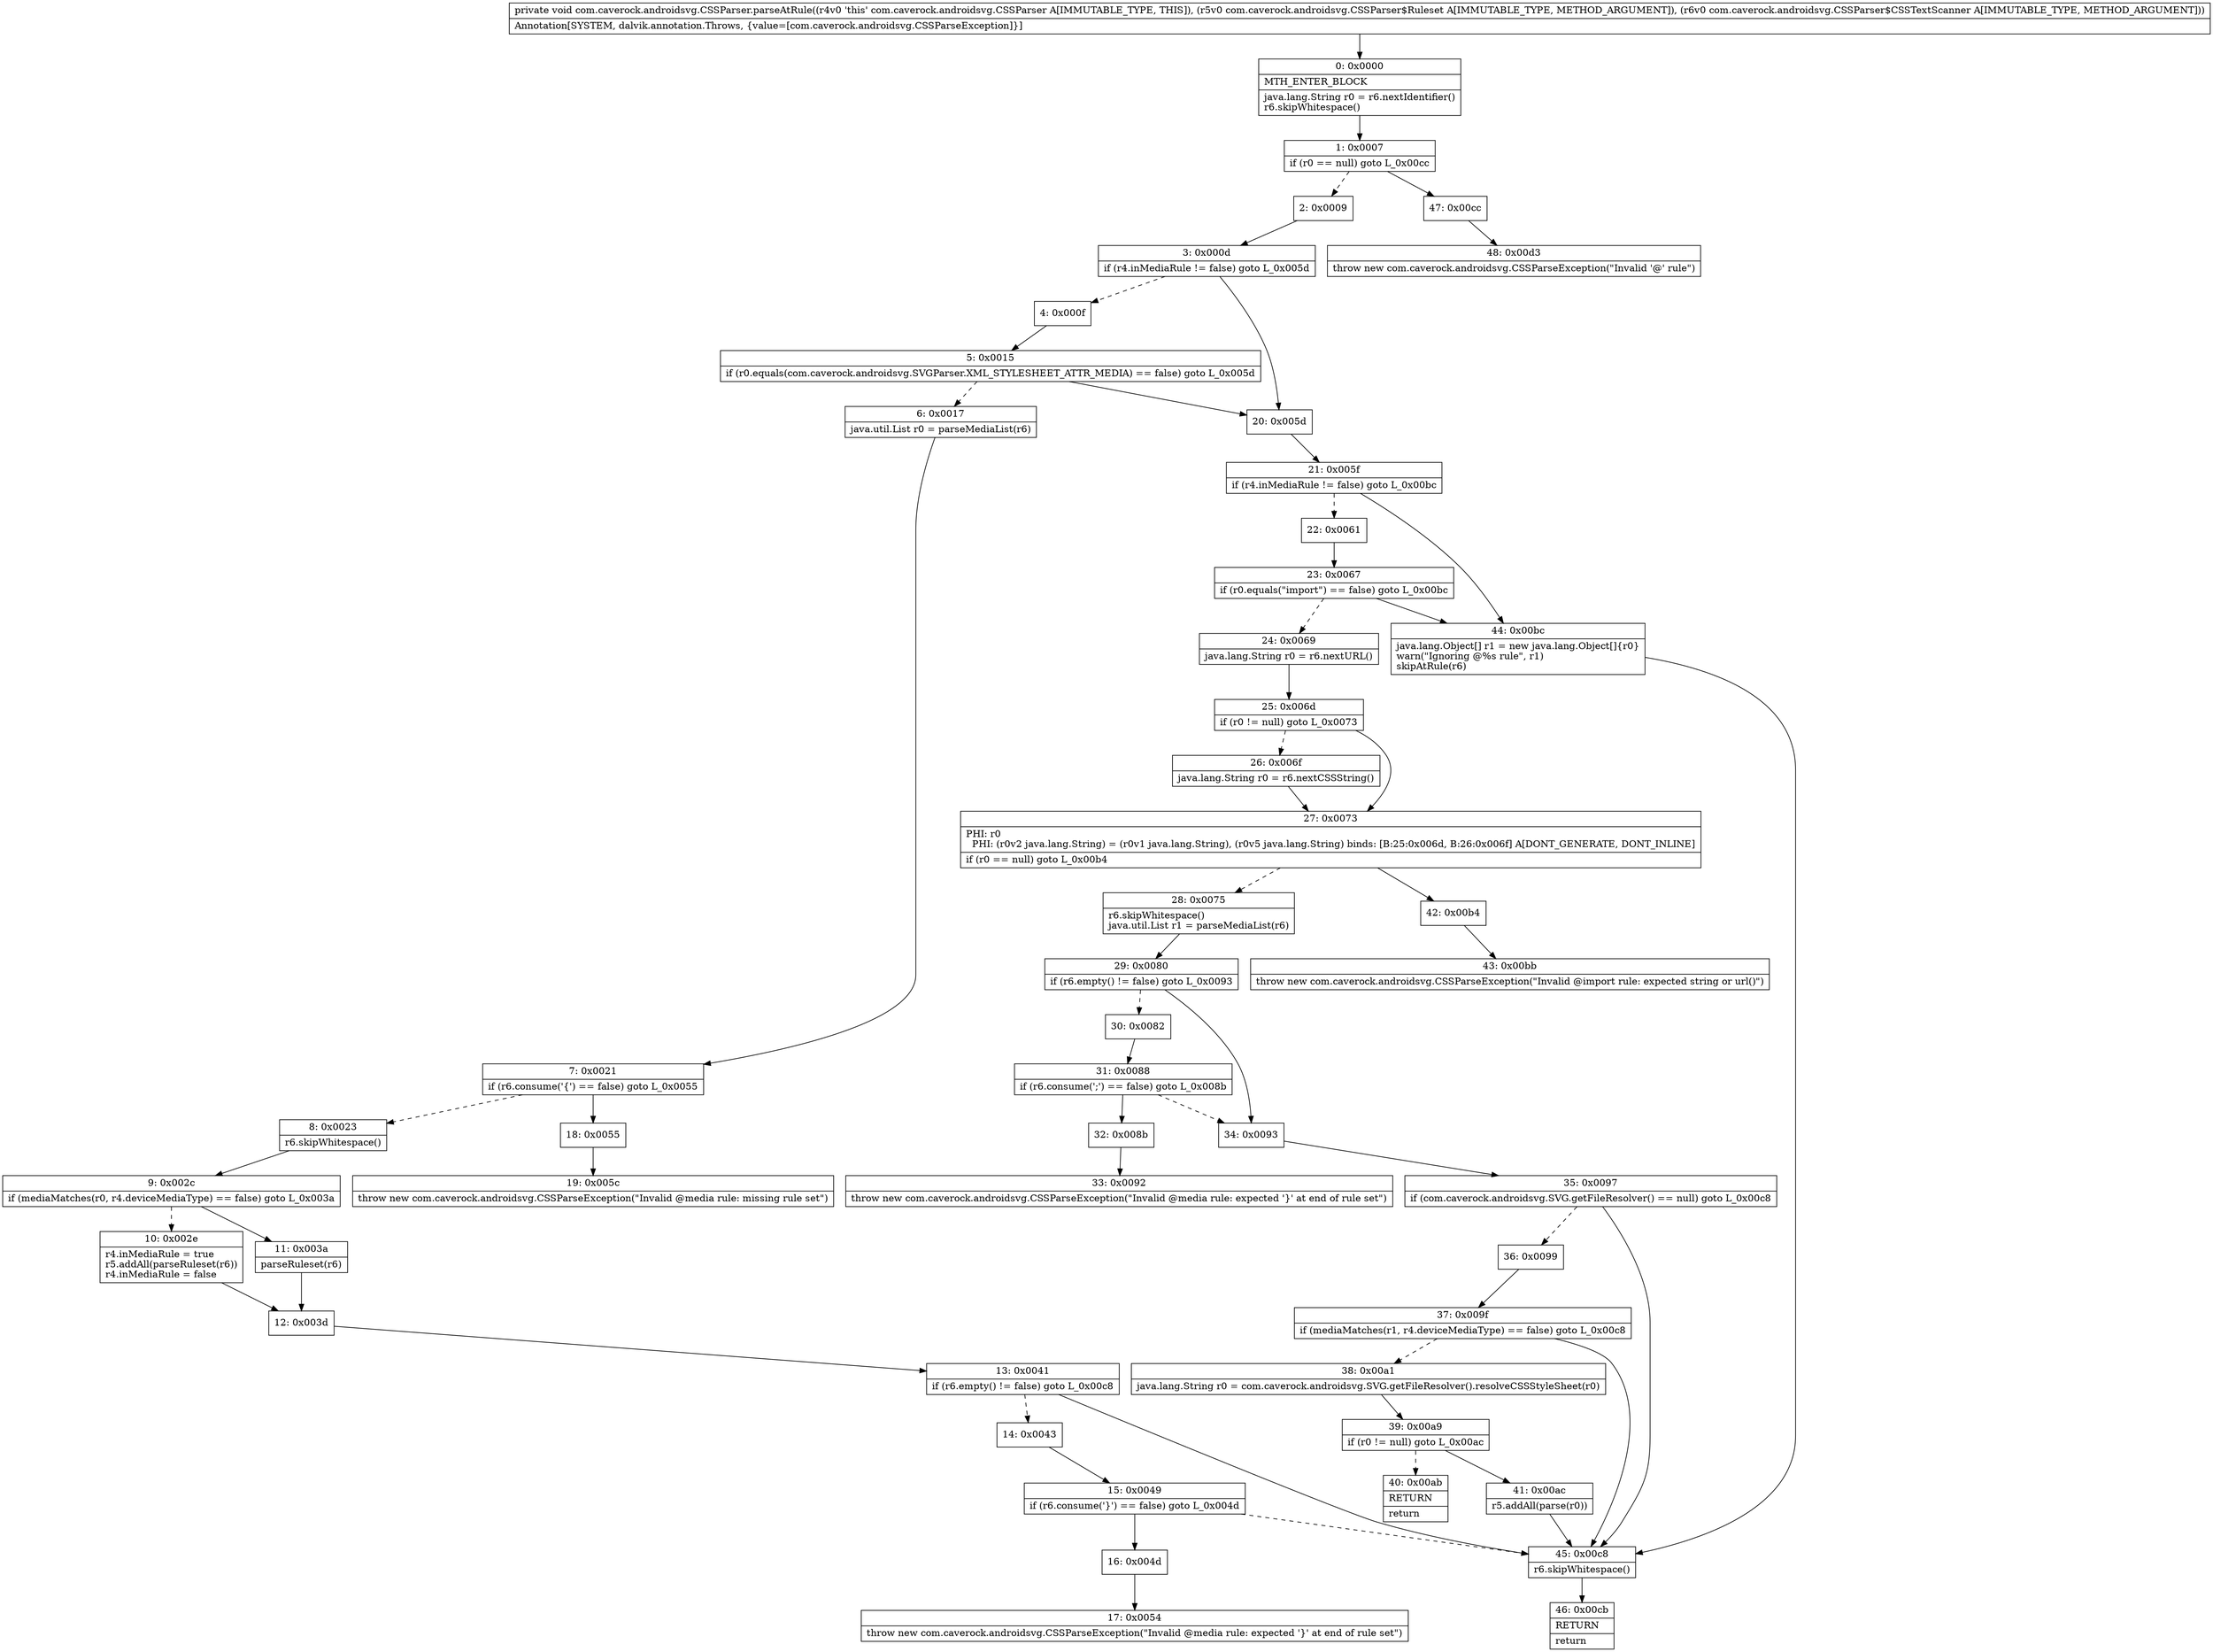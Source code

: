 digraph "CFG forcom.caverock.androidsvg.CSSParser.parseAtRule(Lcom\/caverock\/androidsvg\/CSSParser$Ruleset;Lcom\/caverock\/androidsvg\/CSSParser$CSSTextScanner;)V" {
Node_0 [shape=record,label="{0\:\ 0x0000|MTH_ENTER_BLOCK\l|java.lang.String r0 = r6.nextIdentifier()\lr6.skipWhitespace()\l}"];
Node_1 [shape=record,label="{1\:\ 0x0007|if (r0 == null) goto L_0x00cc\l}"];
Node_2 [shape=record,label="{2\:\ 0x0009}"];
Node_3 [shape=record,label="{3\:\ 0x000d|if (r4.inMediaRule != false) goto L_0x005d\l}"];
Node_4 [shape=record,label="{4\:\ 0x000f}"];
Node_5 [shape=record,label="{5\:\ 0x0015|if (r0.equals(com.caverock.androidsvg.SVGParser.XML_STYLESHEET_ATTR_MEDIA) == false) goto L_0x005d\l}"];
Node_6 [shape=record,label="{6\:\ 0x0017|java.util.List r0 = parseMediaList(r6)\l}"];
Node_7 [shape=record,label="{7\:\ 0x0021|if (r6.consume('\{') == false) goto L_0x0055\l}"];
Node_8 [shape=record,label="{8\:\ 0x0023|r6.skipWhitespace()\l}"];
Node_9 [shape=record,label="{9\:\ 0x002c|if (mediaMatches(r0, r4.deviceMediaType) == false) goto L_0x003a\l}"];
Node_10 [shape=record,label="{10\:\ 0x002e|r4.inMediaRule = true\lr5.addAll(parseRuleset(r6))\lr4.inMediaRule = false\l}"];
Node_11 [shape=record,label="{11\:\ 0x003a|parseRuleset(r6)\l}"];
Node_12 [shape=record,label="{12\:\ 0x003d}"];
Node_13 [shape=record,label="{13\:\ 0x0041|if (r6.empty() != false) goto L_0x00c8\l}"];
Node_14 [shape=record,label="{14\:\ 0x0043}"];
Node_15 [shape=record,label="{15\:\ 0x0049|if (r6.consume('\}') == false) goto L_0x004d\l}"];
Node_16 [shape=record,label="{16\:\ 0x004d}"];
Node_17 [shape=record,label="{17\:\ 0x0054|throw new com.caverock.androidsvg.CSSParseException(\"Invalid @media rule: expected '\}' at end of rule set\")\l}"];
Node_18 [shape=record,label="{18\:\ 0x0055}"];
Node_19 [shape=record,label="{19\:\ 0x005c|throw new com.caverock.androidsvg.CSSParseException(\"Invalid @media rule: missing rule set\")\l}"];
Node_20 [shape=record,label="{20\:\ 0x005d}"];
Node_21 [shape=record,label="{21\:\ 0x005f|if (r4.inMediaRule != false) goto L_0x00bc\l}"];
Node_22 [shape=record,label="{22\:\ 0x0061}"];
Node_23 [shape=record,label="{23\:\ 0x0067|if (r0.equals(\"import\") == false) goto L_0x00bc\l}"];
Node_24 [shape=record,label="{24\:\ 0x0069|java.lang.String r0 = r6.nextURL()\l}"];
Node_25 [shape=record,label="{25\:\ 0x006d|if (r0 != null) goto L_0x0073\l}"];
Node_26 [shape=record,label="{26\:\ 0x006f|java.lang.String r0 = r6.nextCSSString()\l}"];
Node_27 [shape=record,label="{27\:\ 0x0073|PHI: r0 \l  PHI: (r0v2 java.lang.String) = (r0v1 java.lang.String), (r0v5 java.lang.String) binds: [B:25:0x006d, B:26:0x006f] A[DONT_GENERATE, DONT_INLINE]\l|if (r0 == null) goto L_0x00b4\l}"];
Node_28 [shape=record,label="{28\:\ 0x0075|r6.skipWhitespace()\ljava.util.List r1 = parseMediaList(r6)\l}"];
Node_29 [shape=record,label="{29\:\ 0x0080|if (r6.empty() != false) goto L_0x0093\l}"];
Node_30 [shape=record,label="{30\:\ 0x0082}"];
Node_31 [shape=record,label="{31\:\ 0x0088|if (r6.consume(';') == false) goto L_0x008b\l}"];
Node_32 [shape=record,label="{32\:\ 0x008b}"];
Node_33 [shape=record,label="{33\:\ 0x0092|throw new com.caverock.androidsvg.CSSParseException(\"Invalid @media rule: expected '\}' at end of rule set\")\l}"];
Node_34 [shape=record,label="{34\:\ 0x0093}"];
Node_35 [shape=record,label="{35\:\ 0x0097|if (com.caverock.androidsvg.SVG.getFileResolver() == null) goto L_0x00c8\l}"];
Node_36 [shape=record,label="{36\:\ 0x0099}"];
Node_37 [shape=record,label="{37\:\ 0x009f|if (mediaMatches(r1, r4.deviceMediaType) == false) goto L_0x00c8\l}"];
Node_38 [shape=record,label="{38\:\ 0x00a1|java.lang.String r0 = com.caverock.androidsvg.SVG.getFileResolver().resolveCSSStyleSheet(r0)\l}"];
Node_39 [shape=record,label="{39\:\ 0x00a9|if (r0 != null) goto L_0x00ac\l}"];
Node_40 [shape=record,label="{40\:\ 0x00ab|RETURN\l|return\l}"];
Node_41 [shape=record,label="{41\:\ 0x00ac|r5.addAll(parse(r0))\l}"];
Node_42 [shape=record,label="{42\:\ 0x00b4}"];
Node_43 [shape=record,label="{43\:\ 0x00bb|throw new com.caverock.androidsvg.CSSParseException(\"Invalid @import rule: expected string or url()\")\l}"];
Node_44 [shape=record,label="{44\:\ 0x00bc|java.lang.Object[] r1 = new java.lang.Object[]\{r0\}\lwarn(\"Ignoring @%s rule\", r1)\lskipAtRule(r6)\l}"];
Node_45 [shape=record,label="{45\:\ 0x00c8|r6.skipWhitespace()\l}"];
Node_46 [shape=record,label="{46\:\ 0x00cb|RETURN\l|return\l}"];
Node_47 [shape=record,label="{47\:\ 0x00cc}"];
Node_48 [shape=record,label="{48\:\ 0x00d3|throw new com.caverock.androidsvg.CSSParseException(\"Invalid '@' rule\")\l}"];
MethodNode[shape=record,label="{private void com.caverock.androidsvg.CSSParser.parseAtRule((r4v0 'this' com.caverock.androidsvg.CSSParser A[IMMUTABLE_TYPE, THIS]), (r5v0 com.caverock.androidsvg.CSSParser$Ruleset A[IMMUTABLE_TYPE, METHOD_ARGUMENT]), (r6v0 com.caverock.androidsvg.CSSParser$CSSTextScanner A[IMMUTABLE_TYPE, METHOD_ARGUMENT]))  | Annotation[SYSTEM, dalvik.annotation.Throws, \{value=[com.caverock.androidsvg.CSSParseException]\}]\l}"];
MethodNode -> Node_0;
Node_0 -> Node_1;
Node_1 -> Node_2[style=dashed];
Node_1 -> Node_47;
Node_2 -> Node_3;
Node_3 -> Node_4[style=dashed];
Node_3 -> Node_20;
Node_4 -> Node_5;
Node_5 -> Node_6[style=dashed];
Node_5 -> Node_20;
Node_6 -> Node_7;
Node_7 -> Node_8[style=dashed];
Node_7 -> Node_18;
Node_8 -> Node_9;
Node_9 -> Node_10[style=dashed];
Node_9 -> Node_11;
Node_10 -> Node_12;
Node_11 -> Node_12;
Node_12 -> Node_13;
Node_13 -> Node_14[style=dashed];
Node_13 -> Node_45;
Node_14 -> Node_15;
Node_15 -> Node_16;
Node_15 -> Node_45[style=dashed];
Node_16 -> Node_17;
Node_18 -> Node_19;
Node_20 -> Node_21;
Node_21 -> Node_22[style=dashed];
Node_21 -> Node_44;
Node_22 -> Node_23;
Node_23 -> Node_24[style=dashed];
Node_23 -> Node_44;
Node_24 -> Node_25;
Node_25 -> Node_26[style=dashed];
Node_25 -> Node_27;
Node_26 -> Node_27;
Node_27 -> Node_28[style=dashed];
Node_27 -> Node_42;
Node_28 -> Node_29;
Node_29 -> Node_30[style=dashed];
Node_29 -> Node_34;
Node_30 -> Node_31;
Node_31 -> Node_32;
Node_31 -> Node_34[style=dashed];
Node_32 -> Node_33;
Node_34 -> Node_35;
Node_35 -> Node_36[style=dashed];
Node_35 -> Node_45;
Node_36 -> Node_37;
Node_37 -> Node_38[style=dashed];
Node_37 -> Node_45;
Node_38 -> Node_39;
Node_39 -> Node_40[style=dashed];
Node_39 -> Node_41;
Node_41 -> Node_45;
Node_42 -> Node_43;
Node_44 -> Node_45;
Node_45 -> Node_46;
Node_47 -> Node_48;
}


